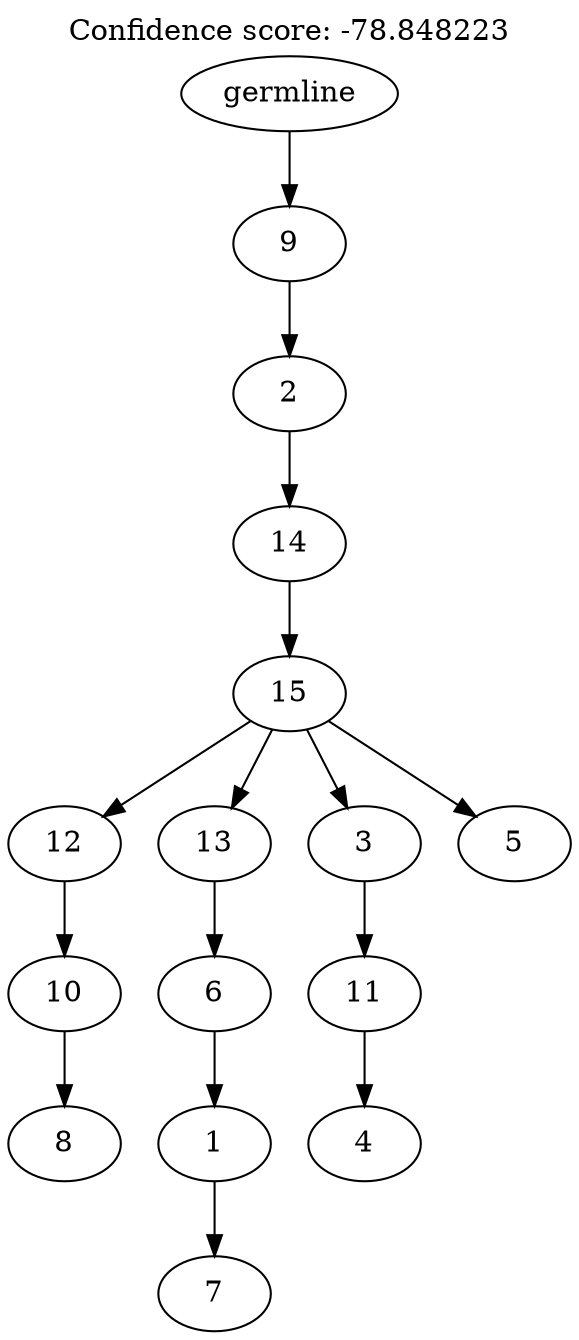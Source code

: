 digraph g {
	"14" -> "15";
	"15" [label="8"];
	"13" -> "14";
	"14" [label="10"];
	"11" -> "12";
	"12" [label="7"];
	"10" -> "11";
	"11" [label="1"];
	"9" -> "10";
	"10" [label="6"];
	"7" -> "8";
	"8" [label="4"];
	"6" -> "7";
	"7" [label="11"];
	"4" -> "5";
	"5" [label="5"];
	"4" -> "6";
	"6" [label="3"];
	"4" -> "9";
	"9" [label="13"];
	"4" -> "13";
	"13" [label="12"];
	"3" -> "4";
	"4" [label="15"];
	"2" -> "3";
	"3" [label="14"];
	"1" -> "2";
	"2" [label="2"];
	"0" -> "1";
	"1" [label="9"];
	"0" [label="germline"];
	labelloc="t";
	label="Confidence score: -78.848223";
}

